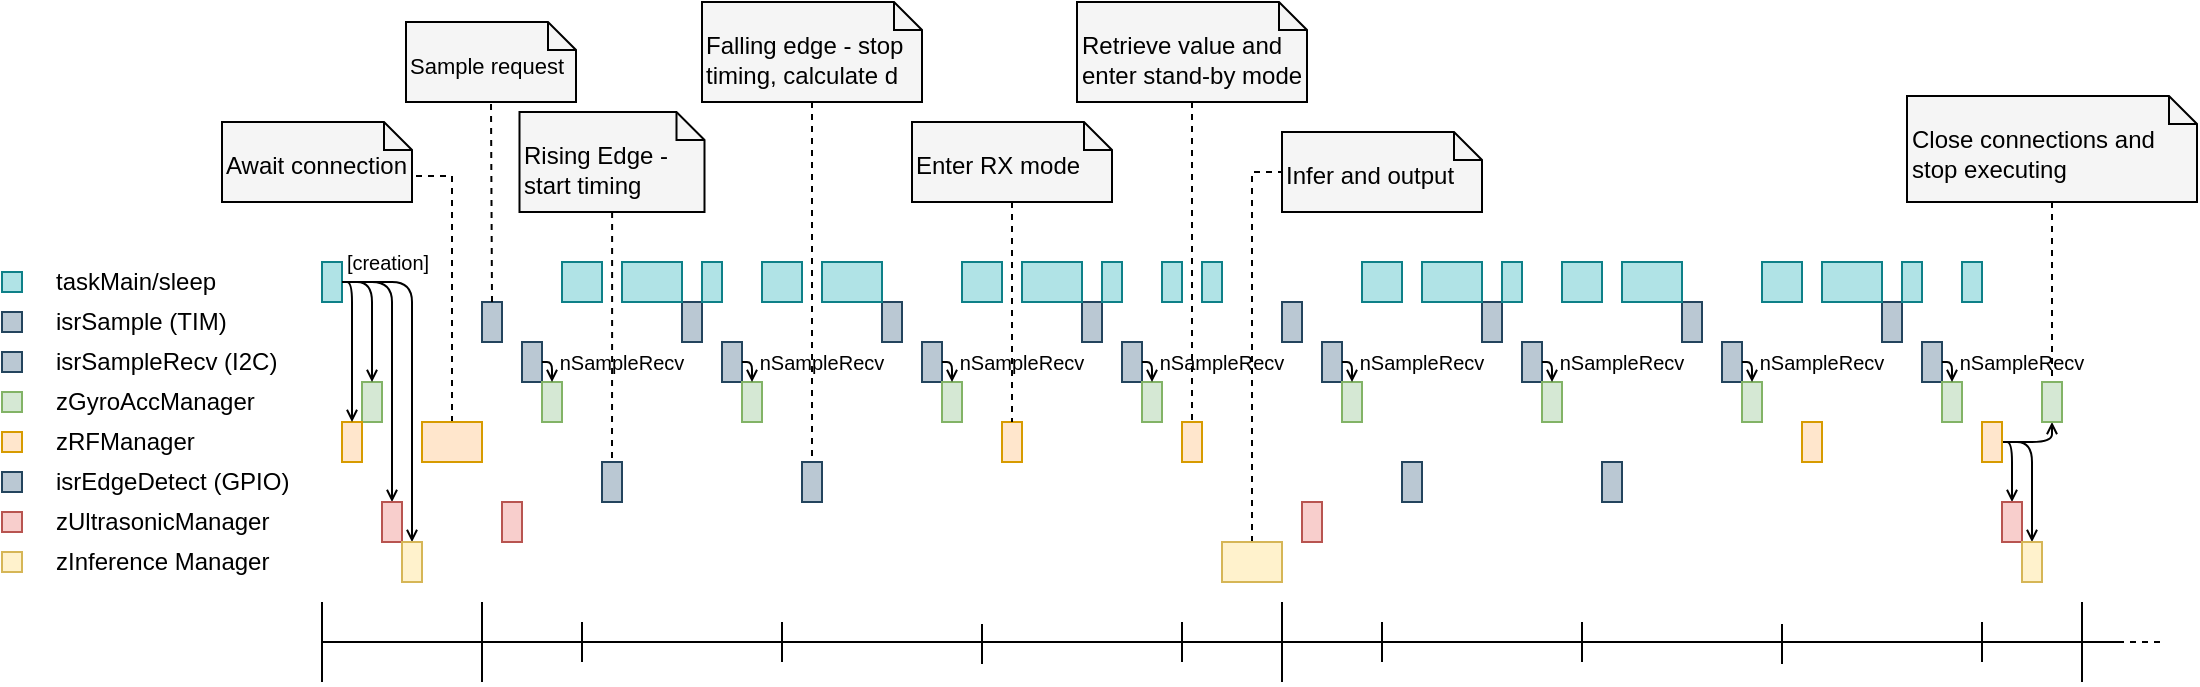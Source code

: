 <mxfile version="13.9.9" type="device"><diagram id="cSuGzzFekDDAHzRVUqsY" name="Page-1"><mxGraphModel dx="1961" dy="493" grid="1" gridSize="10" guides="1" tooltips="1" connect="1" arrows="1" fold="1" page="1" pageScale="1" pageWidth="827" pageHeight="1169" math="0" shadow="0"><root><mxCell id="0"/><mxCell id="1" parent="0"/><mxCell id="rkOUXAN77iIOM3Mfhc3u-131" value="" style="endArrow=none;html=1;dashed=1;" parent="1" edge="1"><mxGeometry width="50" height="50" relative="1" as="geometry"><mxPoint x="890" y="470" as="sourcePoint"/><mxPoint x="930" y="470.0" as="targetPoint"/></mxGeometry></mxCell><mxCell id="rkOUXAN77iIOM3Mfhc3u-1" value="" style="endArrow=none;html=1;" parent="1" edge="1"><mxGeometry width="50" height="50" relative="1" as="geometry"><mxPoint x="90" y="470" as="sourcePoint"/><mxPoint x="490" y="470" as="targetPoint"/></mxGeometry></mxCell><mxCell id="rkOUXAN77iIOM3Mfhc3u-4" value="" style="endArrow=none;html=1;" parent="1" edge="1"><mxGeometry width="50" height="50" relative="1" as="geometry"><mxPoint x="140" y="480" as="sourcePoint"/><mxPoint x="140" y="460" as="targetPoint"/></mxGeometry></mxCell><mxCell id="rkOUXAN77iIOM3Mfhc3u-5" value="" style="endArrow=none;html=1;" parent="1" edge="1"><mxGeometry width="50" height="50" relative="1" as="geometry"><mxPoint x="240" y="480" as="sourcePoint"/><mxPoint x="240" y="460" as="targetPoint"/></mxGeometry></mxCell><mxCell id="rkOUXAN77iIOM3Mfhc3u-6" value="" style="endArrow=none;html=1;" parent="1" edge="1"><mxGeometry width="50" height="50" relative="1" as="geometry"><mxPoint x="340" y="481" as="sourcePoint"/><mxPoint x="340" y="461" as="targetPoint"/></mxGeometry></mxCell><mxCell id="rkOUXAN77iIOM3Mfhc3u-7" value="" style="endArrow=none;html=1;" parent="1" edge="1"><mxGeometry width="50" height="50" relative="1" as="geometry"><mxPoint x="440" y="480" as="sourcePoint"/><mxPoint x="440" y="460" as="targetPoint"/></mxGeometry></mxCell><mxCell id="rkOUXAN77iIOM3Mfhc3u-8" value="" style="endArrow=none;html=1;" parent="1" edge="1"><mxGeometry width="50" height="50" relative="1" as="geometry"><mxPoint x="90" y="490" as="sourcePoint"/><mxPoint x="90" y="450" as="targetPoint"/></mxGeometry></mxCell><mxCell id="rkOUXAN77iIOM3Mfhc3u-9" value="" style="endArrow=none;html=1;" parent="1" edge="1"><mxGeometry width="50" height="50" relative="1" as="geometry"><mxPoint x="490" y="490" as="sourcePoint"/><mxPoint x="490" y="450" as="targetPoint"/></mxGeometry></mxCell><mxCell id="rkOUXAN77iIOM3Mfhc3u-10" value="" style="endArrow=none;html=1;" parent="1" edge="1"><mxGeometry width="50" height="50" relative="1" as="geometry"><mxPoint x="490" y="470" as="sourcePoint"/><mxPoint x="890" y="470" as="targetPoint"/></mxGeometry></mxCell><mxCell id="rkOUXAN77iIOM3Mfhc3u-11" value="" style="endArrow=none;html=1;" parent="1" edge="1"><mxGeometry width="50" height="50" relative="1" as="geometry"><mxPoint x="540" y="480" as="sourcePoint"/><mxPoint x="540" y="460" as="targetPoint"/></mxGeometry></mxCell><mxCell id="rkOUXAN77iIOM3Mfhc3u-12" value="" style="endArrow=none;html=1;" parent="1" edge="1"><mxGeometry width="50" height="50" relative="1" as="geometry"><mxPoint x="640" y="480" as="sourcePoint"/><mxPoint x="640" y="460" as="targetPoint"/></mxGeometry></mxCell><mxCell id="rkOUXAN77iIOM3Mfhc3u-13" value="" style="endArrow=none;html=1;" parent="1" edge="1"><mxGeometry width="50" height="50" relative="1" as="geometry"><mxPoint x="740" y="481" as="sourcePoint"/><mxPoint x="740" y="461" as="targetPoint"/></mxGeometry></mxCell><mxCell id="rkOUXAN77iIOM3Mfhc3u-14" value="" style="endArrow=none;html=1;" parent="1" edge="1"><mxGeometry width="50" height="50" relative="1" as="geometry"><mxPoint x="840" y="480" as="sourcePoint"/><mxPoint x="840" y="460" as="targetPoint"/></mxGeometry></mxCell><mxCell id="rkOUXAN77iIOM3Mfhc3u-15" value="" style="endArrow=none;html=1;" parent="1" edge="1"><mxGeometry width="50" height="50" relative="1" as="geometry"><mxPoint x="490" y="490" as="sourcePoint"/><mxPoint x="490" y="450" as="targetPoint"/></mxGeometry></mxCell><mxCell id="rkOUXAN77iIOM3Mfhc3u-16" value="" style="endArrow=none;html=1;" parent="1" edge="1"><mxGeometry width="50" height="50" relative="1" as="geometry"><mxPoint x="890" y="490" as="sourcePoint"/><mxPoint x="890" y="450" as="targetPoint"/></mxGeometry></mxCell><mxCell id="rkOUXAN77iIOM3Mfhc3u-19" value="taskMain/sleep" style="text;html=1;strokeColor=none;fillColor=none;align=left;verticalAlign=middle;whiteSpace=wrap;rounded=0;" parent="1" vertex="1"><mxGeometry x="-125" y="280" width="85" height="20" as="geometry"/></mxCell><mxCell id="rkOUXAN77iIOM3Mfhc3u-20" value="" style="rounded=0;whiteSpace=wrap;html=1;fillColor=#bac8d3;strokeColor=#23445d;" parent="1" vertex="1"><mxGeometry x="90" y="300" width="10" height="20" as="geometry"/></mxCell><mxCell id="rkOUXAN77iIOM3Mfhc3u-21" value="isrSample (TIM)" style="text;html=1;strokeColor=none;fillColor=none;align=left;verticalAlign=middle;whiteSpace=wrap;rounded=0;" parent="1" vertex="1"><mxGeometry x="-125" y="300" width="105" height="20" as="geometry"/></mxCell><mxCell id="rkOUXAN77iIOM3Mfhc3u-22" value="" style="rounded=0;whiteSpace=wrap;html=1;fillColor=#bac8d3;strokeColor=#23445d;" parent="1" vertex="1"><mxGeometry x="110" y="320" width="10" height="20" as="geometry"/></mxCell><mxCell id="rkOUXAN77iIOM3Mfhc3u-24" value="zGyroAccManager" style="text;html=1;align=left;verticalAlign=middle;whiteSpace=wrap;rounded=0;" parent="1" vertex="1"><mxGeometry x="-125" y="340" width="105" height="20" as="geometry"/></mxCell><mxCell id="rkOUXAN77iIOM3Mfhc3u-25" value="" style="rounded=0;whiteSpace=wrap;html=1;fillColor=#d5e8d4;strokeColor=#82b366;" parent="1" vertex="1"><mxGeometry x="120" y="340" width="10" height="20" as="geometry"/></mxCell><mxCell id="rkOUXAN77iIOM3Mfhc3u-26" value="" style="endArrow=open;html=1;exitX=1;exitY=0.5;exitDx=0;exitDy=0;entryX=0.5;entryY=0;entryDx=0;entryDy=0;endFill=0;endSize=4;fillColor=#fff2cc;" parent="1" source="rkOUXAN77iIOM3Mfhc3u-22" target="rkOUXAN77iIOM3Mfhc3u-25" edge="1"><mxGeometry width="50" height="50" relative="1" as="geometry"><mxPoint x="140" y="330" as="sourcePoint"/><mxPoint x="190" y="280" as="targetPoint"/><Array as="points"><mxPoint x="125" y="330"/></Array></mxGeometry></mxCell><mxCell id="rkOUXAN77iIOM3Mfhc3u-27" value="nSampleRecv" style="text;html=1;strokeColor=none;fillColor=none;align=center;verticalAlign=middle;whiteSpace=wrap;rounded=0;fontColor=#000000;strokeWidth=1;labelBorderColor=none;labelBackgroundColor=none;fontSize=10;" parent="1" vertex="1"><mxGeometry x="140" y="320" width="40" height="20" as="geometry"/></mxCell><mxCell id="DTuaA2-jYgeu0PcUdBHZ-17" style="edgeStyle=orthogonalEdgeStyle;rounded=1;orthogonalLoop=1;jettySize=auto;html=1;entryX=0.5;entryY=0;entryDx=0;entryDy=0;endArrow=open;endFill=0;endSize=4;" parent="1" source="rkOUXAN77iIOM3Mfhc3u-30" target="DTuaA2-jYgeu0PcUdBHZ-2" edge="1"><mxGeometry relative="1" as="geometry"><Array as="points"><mxPoint x="45" y="290"/></Array></mxGeometry></mxCell><mxCell id="DTuaA2-jYgeu0PcUdBHZ-24" style="edgeStyle=orthogonalEdgeStyle;rounded=1;orthogonalLoop=1;jettySize=auto;html=1;entryX=0.5;entryY=0;entryDx=0;entryDy=0;endArrow=open;endFill=0;endSize=4;" parent="1" source="rkOUXAN77iIOM3Mfhc3u-30" target="DTuaA2-jYgeu0PcUdBHZ-20" edge="1"><mxGeometry relative="1" as="geometry"/></mxCell><mxCell id="rkOUXAN77iIOM3Mfhc3u-30" value="" style="rounded=0;whiteSpace=wrap;html=1;fillColor=#b0e3e6;strokeColor=#0e8088;" parent="1" vertex="1"><mxGeometry x="10" y="280" width="10" height="20" as="geometry"/></mxCell><mxCell id="rkOUXAN77iIOM3Mfhc3u-33" value="" style="rounded=0;whiteSpace=wrap;html=1;fillColor=#bac8d3;strokeColor=#23445d;" parent="1" vertex="1"><mxGeometry x="190" y="300" width="10" height="20" as="geometry"/></mxCell><mxCell id="rkOUXAN77iIOM3Mfhc3u-34" value="" style="rounded=0;whiteSpace=wrap;html=1;fillColor=#bac8d3;strokeColor=#23445d;" parent="1" vertex="1"><mxGeometry x="210" y="320" width="10" height="20" as="geometry"/></mxCell><mxCell id="rkOUXAN77iIOM3Mfhc3u-35" value="" style="rounded=0;whiteSpace=wrap;html=1;fillColor=#d5e8d4;strokeColor=#82b366;" parent="1" vertex="1"><mxGeometry x="220" y="340" width="10" height="20" as="geometry"/></mxCell><mxCell id="rkOUXAN77iIOM3Mfhc3u-36" value="" style="endArrow=open;html=1;exitX=1;exitY=0.5;exitDx=0;exitDy=0;entryX=0.5;entryY=0;entryDx=0;entryDy=0;endFill=0;endSize=4;fillColor=#fff2cc;" parent="1" source="rkOUXAN77iIOM3Mfhc3u-34" target="rkOUXAN77iIOM3Mfhc3u-35" edge="1"><mxGeometry width="50" height="50" relative="1" as="geometry"><mxPoint x="240" y="330" as="sourcePoint"/><mxPoint x="290" y="280" as="targetPoint"/><Array as="points"><mxPoint x="225" y="330"/></Array></mxGeometry></mxCell><mxCell id="rkOUXAN77iIOM3Mfhc3u-47" value="" style="rounded=0;whiteSpace=wrap;html=1;fillColor=#bac8d3;strokeColor=#23445d;" parent="1" vertex="1"><mxGeometry x="290" y="300" width="10" height="20" as="geometry"/></mxCell><mxCell id="rkOUXAN77iIOM3Mfhc3u-48" value="" style="rounded=0;whiteSpace=wrap;html=1;fillColor=#bac8d3;strokeColor=#23445d;" parent="1" vertex="1"><mxGeometry x="310" y="320" width="10" height="20" as="geometry"/></mxCell><mxCell id="rkOUXAN77iIOM3Mfhc3u-49" value="" style="rounded=0;whiteSpace=wrap;html=1;fillColor=#d5e8d4;strokeColor=#82b366;" parent="1" vertex="1"><mxGeometry x="320" y="340" width="10" height="20" as="geometry"/></mxCell><mxCell id="rkOUXAN77iIOM3Mfhc3u-50" value="" style="endArrow=open;html=1;exitX=1;exitY=0.5;exitDx=0;exitDy=0;entryX=0.5;entryY=0;entryDx=0;entryDy=0;endFill=0;endSize=4;fillColor=#fff2cc;" parent="1" source="rkOUXAN77iIOM3Mfhc3u-48" target="rkOUXAN77iIOM3Mfhc3u-49" edge="1"><mxGeometry width="50" height="50" relative="1" as="geometry"><mxPoint x="340" y="330" as="sourcePoint"/><mxPoint x="390" y="280" as="targetPoint"/><Array as="points"><mxPoint x="325" y="330"/></Array></mxGeometry></mxCell><mxCell id="rkOUXAN77iIOM3Mfhc3u-55" value="" style="rounded=0;whiteSpace=wrap;html=1;fillColor=#bac8d3;strokeColor=#23445d;" parent="1" vertex="1"><mxGeometry x="390" y="300" width="10" height="20" as="geometry"/></mxCell><mxCell id="rkOUXAN77iIOM3Mfhc3u-56" value="" style="rounded=0;whiteSpace=wrap;html=1;fillColor=#bac8d3;strokeColor=#23445d;" parent="1" vertex="1"><mxGeometry x="410" y="320" width="10" height="20" as="geometry"/></mxCell><mxCell id="rkOUXAN77iIOM3Mfhc3u-57" value="" style="rounded=0;whiteSpace=wrap;html=1;fillColor=#d5e8d4;strokeColor=#82b366;" parent="1" vertex="1"><mxGeometry x="420" y="340" width="10" height="20" as="geometry"/></mxCell><mxCell id="rkOUXAN77iIOM3Mfhc3u-58" value="" style="endArrow=open;html=1;exitX=1;exitY=0.5;exitDx=0;exitDy=0;entryX=0.5;entryY=0;entryDx=0;entryDy=0;endFill=0;endSize=4;fillColor=#fff2cc;" parent="1" source="rkOUXAN77iIOM3Mfhc3u-56" target="rkOUXAN77iIOM3Mfhc3u-57" edge="1"><mxGeometry width="50" height="50" relative="1" as="geometry"><mxPoint x="440" y="330" as="sourcePoint"/><mxPoint x="490" y="280" as="targetPoint"/><Array as="points"><mxPoint x="425" y="330"/></Array></mxGeometry></mxCell><mxCell id="rkOUXAN77iIOM3Mfhc3u-63" value="" style="rounded=0;whiteSpace=wrap;html=1;strokeColor=#d79b00;fillColor=#ffe6cc;" parent="1" vertex="1"><mxGeometry x="440" y="360" width="10" height="20" as="geometry"/></mxCell><mxCell id="rkOUXAN77iIOM3Mfhc3u-100" value="" style="rounded=0;whiteSpace=wrap;html=1;fillColor=#bac8d3;strokeColor=#23445d;" parent="1" vertex="1"><mxGeometry x="490" y="300" width="10" height="20" as="geometry"/></mxCell><mxCell id="rkOUXAN77iIOM3Mfhc3u-101" value="" style="rounded=0;whiteSpace=wrap;html=1;fillColor=#bac8d3;strokeColor=#23445d;" parent="1" vertex="1"><mxGeometry x="510" y="320" width="10" height="20" as="geometry"/></mxCell><mxCell id="rkOUXAN77iIOM3Mfhc3u-102" value="" style="rounded=0;whiteSpace=wrap;html=1;fillColor=#d5e8d4;strokeColor=#82b366;" parent="1" vertex="1"><mxGeometry x="520" y="340" width="10" height="20" as="geometry"/></mxCell><mxCell id="rkOUXAN77iIOM3Mfhc3u-103" value="" style="endArrow=open;html=1;exitX=1;exitY=0.5;exitDx=0;exitDy=0;entryX=0.5;entryY=0;entryDx=0;entryDy=0;endFill=0;strokeWidth=1;endSize=4;fillColor=#fff2cc;" parent="1" source="rkOUXAN77iIOM3Mfhc3u-101" target="rkOUXAN77iIOM3Mfhc3u-102" edge="1"><mxGeometry width="50" height="50" relative="1" as="geometry"><mxPoint x="540" y="330" as="sourcePoint"/><mxPoint x="590" y="280" as="targetPoint"/><Array as="points"><mxPoint x="525" y="330"/></Array></mxGeometry></mxCell><mxCell id="rkOUXAN77iIOM3Mfhc3u-107" value="" style="rounded=0;whiteSpace=wrap;html=1;fillColor=#bac8d3;strokeColor=#23445d;" parent="1" vertex="1"><mxGeometry x="590" y="300" width="10" height="20" as="geometry"/></mxCell><mxCell id="rkOUXAN77iIOM3Mfhc3u-108" value="" style="rounded=0;whiteSpace=wrap;html=1;fillColor=#bac8d3;strokeColor=#23445d;" parent="1" vertex="1"><mxGeometry x="610" y="320" width="10" height="20" as="geometry"/></mxCell><mxCell id="rkOUXAN77iIOM3Mfhc3u-109" value="" style="rounded=0;whiteSpace=wrap;html=1;fillColor=#d5e8d4;strokeColor=#82b366;" parent="1" vertex="1"><mxGeometry x="620" y="340" width="10" height="20" as="geometry"/></mxCell><mxCell id="rkOUXAN77iIOM3Mfhc3u-110" value="" style="endArrow=open;html=1;exitX=1;exitY=0.5;exitDx=0;exitDy=0;entryX=0.5;entryY=0;entryDx=0;entryDy=0;endFill=0;strokeWidth=1;endSize=4;fillColor=#fff2cc;" parent="1" source="rkOUXAN77iIOM3Mfhc3u-108" target="rkOUXAN77iIOM3Mfhc3u-109" edge="1"><mxGeometry width="50" height="50" relative="1" as="geometry"><mxPoint x="640" y="330" as="sourcePoint"/><mxPoint x="690" y="280" as="targetPoint"/><Array as="points"><mxPoint x="625" y="330"/></Array></mxGeometry></mxCell><mxCell id="rkOUXAN77iIOM3Mfhc3u-114" value="" style="rounded=0;whiteSpace=wrap;html=1;fillColor=#bac8d3;strokeColor=#23445d;" parent="1" vertex="1"><mxGeometry x="690" y="300" width="10" height="20" as="geometry"/></mxCell><mxCell id="rkOUXAN77iIOM3Mfhc3u-115" value="" style="rounded=0;whiteSpace=wrap;html=1;fillColor=#bac8d3;strokeColor=#23445d;" parent="1" vertex="1"><mxGeometry x="710" y="320" width="10" height="20" as="geometry"/></mxCell><mxCell id="rkOUXAN77iIOM3Mfhc3u-116" value="" style="rounded=0;whiteSpace=wrap;html=1;fillColor=#d5e8d4;strokeColor=#82b366;" parent="1" vertex="1"><mxGeometry x="720" y="340" width="10" height="20" as="geometry"/></mxCell><mxCell id="rkOUXAN77iIOM3Mfhc3u-117" value="" style="endArrow=open;html=1;exitX=1;exitY=0.5;exitDx=0;exitDy=0;entryX=0.5;entryY=0;entryDx=0;entryDy=0;endFill=0;strokeWidth=1;endSize=4;fillColor=#fff2cc;" parent="1" source="rkOUXAN77iIOM3Mfhc3u-115" target="rkOUXAN77iIOM3Mfhc3u-116" edge="1"><mxGeometry width="50" height="50" relative="1" as="geometry"><mxPoint x="740" y="330" as="sourcePoint"/><mxPoint x="790" y="280" as="targetPoint"/><Array as="points"><mxPoint x="725" y="330"/></Array></mxGeometry></mxCell><mxCell id="rkOUXAN77iIOM3Mfhc3u-121" value="" style="rounded=0;whiteSpace=wrap;html=1;fillColor=#bac8d3;strokeColor=#23445d;" parent="1" vertex="1"><mxGeometry x="790" y="300" width="10" height="20" as="geometry"/></mxCell><mxCell id="rkOUXAN77iIOM3Mfhc3u-122" value="" style="rounded=0;whiteSpace=wrap;html=1;fillColor=#bac8d3;strokeColor=#23445d;" parent="1" vertex="1"><mxGeometry x="810" y="320" width="10" height="20" as="geometry"/></mxCell><mxCell id="rkOUXAN77iIOM3Mfhc3u-123" value="" style="rounded=0;whiteSpace=wrap;html=1;fillColor=#d5e8d4;strokeColor=#82b366;" parent="1" vertex="1"><mxGeometry x="820" y="340" width="10" height="20" as="geometry"/></mxCell><mxCell id="rkOUXAN77iIOM3Mfhc3u-124" value="" style="endArrow=open;html=1;exitX=1;exitY=0.5;exitDx=0;exitDy=0;entryX=0.5;entryY=0;entryDx=0;entryDy=0;endFill=0;strokeWidth=1;endSize=4;fillColor=#fff2cc;" parent="1" source="rkOUXAN77iIOM3Mfhc3u-122" target="rkOUXAN77iIOM3Mfhc3u-123" edge="1"><mxGeometry width="50" height="50" relative="1" as="geometry"><mxPoint x="840" y="330" as="sourcePoint"/><mxPoint x="890" y="280" as="targetPoint"/><Array as="points"><mxPoint x="825" y="330"/></Array></mxGeometry></mxCell><mxCell id="rkOUXAN77iIOM3Mfhc3u-130" value="" style="endArrow=none;html=1;" parent="1" edge="1"><mxGeometry width="50" height="50" relative="1" as="geometry"><mxPoint x="890" y="470" as="sourcePoint"/><mxPoint x="910" y="470" as="targetPoint"/></mxGeometry></mxCell><mxCell id="mVFFXMDGj7C6MJDyE9RA-10" value="" style="text;html=1;align=center;verticalAlign=middle;whiteSpace=wrap;rounded=0;fontSize=11;fillColor=#b0e3e6;strokeColor=#0e8088;" parent="1" vertex="1"><mxGeometry x="-150" y="285" width="10.0" height="10" as="geometry"/></mxCell><mxCell id="mVFFXMDGj7C6MJDyE9RA-11" value="" style="text;html=1;fillColor=#bac8d3;align=center;verticalAlign=middle;whiteSpace=wrap;rounded=0;fontSize=11;strokeColor=#23445d;" parent="1" vertex="1"><mxGeometry x="-150" y="305" width="10.0" height="10" as="geometry"/></mxCell><mxCell id="mVFFXMDGj7C6MJDyE9RA-12" value="" style="text;html=1;align=center;verticalAlign=middle;whiteSpace=wrap;rounded=0;fontSize=11;fillColor=#bac8d3;strokeColor=#23445d;" parent="1" vertex="1"><mxGeometry x="-150" y="325" width="10.0" height="10" as="geometry"/></mxCell><mxCell id="mVFFXMDGj7C6MJDyE9RA-13" value="" style="text;html=1;align=center;verticalAlign=middle;whiteSpace=wrap;rounded=0;fontSize=11;fillColor=#d5e8d4;strokeColor=#82b366;" parent="1" vertex="1"><mxGeometry x="-150" y="345" width="10.0" height="10" as="geometry"/></mxCell><mxCell id="mVFFXMDGj7C6MJDyE9RA-14" value="" style="text;html=1;align=center;verticalAlign=middle;whiteSpace=wrap;rounded=0;fontSize=11;fillColor=#ffe6cc;strokeColor=#d79b00;" parent="1" vertex="1"><mxGeometry x="-150" y="365" width="10.0" height="10" as="geometry"/></mxCell><mxCell id="mVFFXMDGj7C6MJDyE9RA-16" value="isrSampleRecv (I2C)" style="text;html=1;strokeColor=none;fillColor=none;align=left;verticalAlign=middle;whiteSpace=wrap;rounded=0;" parent="1" vertex="1"><mxGeometry x="-125" y="320" width="125" height="20" as="geometry"/></mxCell><mxCell id="mVFFXMDGj7C6MJDyE9RA-17" value="zRFManager" style="text;html=1;strokeColor=none;fillColor=none;align=left;verticalAlign=middle;whiteSpace=wrap;rounded=0;" parent="1" vertex="1"><mxGeometry x="-125" y="360" width="75" height="20" as="geometry"/></mxCell><mxCell id="DTuaA2-jYgeu0PcUdBHZ-18" style="edgeStyle=orthogonalEdgeStyle;rounded=1;orthogonalLoop=1;jettySize=auto;html=1;entryX=0.5;entryY=0;entryDx=0;entryDy=0;endArrow=open;endFill=0;exitX=1;exitY=0.5;exitDx=0;exitDy=0;endSize=4;" parent="1" source="rkOUXAN77iIOM3Mfhc3u-127" target="DTuaA2-jYgeu0PcUdBHZ-16" edge="1"><mxGeometry relative="1" as="geometry"><Array as="points"><mxPoint x="855" y="370"/></Array></mxGeometry></mxCell><mxCell id="DTuaA2-jYgeu0PcUdBHZ-19" style="edgeStyle=orthogonalEdgeStyle;rounded=1;orthogonalLoop=1;jettySize=auto;html=1;entryX=0.5;entryY=1;entryDx=0;entryDy=0;endArrow=open;endFill=0;endSize=4;" parent="1" source="rkOUXAN77iIOM3Mfhc3u-127" target="MElpWSM9FPOYWnsPrE3x-11" edge="1"><mxGeometry relative="1" as="geometry"><Array as="points"><mxPoint x="875" y="370"/></Array></mxGeometry></mxCell><mxCell id="k1w1IN7rpTPUnMOPxRSH-27" style="edgeStyle=orthogonalEdgeStyle;rounded=1;orthogonalLoop=1;jettySize=auto;html=1;entryX=0.5;entryY=0;entryDx=0;entryDy=0;endArrow=open;endFill=0;endSize=4;" edge="1" parent="1" source="rkOUXAN77iIOM3Mfhc3u-127" target="k1w1IN7rpTPUnMOPxRSH-26"><mxGeometry relative="1" as="geometry"><Array as="points"><mxPoint x="865" y="370"/></Array></mxGeometry></mxCell><mxCell id="rkOUXAN77iIOM3Mfhc3u-127" value="" style="rounded=0;whiteSpace=wrap;html=1;strokeColor=#d79b00;fillColor=#ffe6cc;" parent="1" vertex="1"><mxGeometry x="840" y="360" width="10" height="20" as="geometry"/></mxCell><mxCell id="mVFFXMDGj7C6MJDyE9RA-31" value="&lt;span style=&quot;font-size: 11px ; text-align: center&quot;&gt;&lt;br&gt;Sample request&lt;/span&gt;" style="shape=note;whiteSpace=wrap;html=1;size=14;verticalAlign=top;align=left;spacingTop=-6;rounded=0;shadow=0;glass=0;comic=0;labelBackgroundColor=none;strokeColor=#000000;strokeWidth=1;fillColor=#F5F5F5;" parent="1" vertex="1"><mxGeometry x="52" y="160" width="85" height="40" as="geometry"/></mxCell><mxCell id="rkOUXAN77iIOM3Mfhc3u-28" value="" style="endArrow=none;html=1;exitX=0.5;exitY=0;exitDx=0;exitDy=0;entryX=0.5;entryY=1;entryDx=0;entryDy=0;dashed=1;endFill=0;entryPerimeter=0;" parent="1" source="rkOUXAN77iIOM3Mfhc3u-20" target="mVFFXMDGj7C6MJDyE9RA-31" edge="1"><mxGeometry width="50" height="50" relative="1" as="geometry"><mxPoint x="95" y="320" as="sourcePoint"/><mxPoint x="95.5" y="218.5" as="targetPoint"/></mxGeometry></mxCell><mxCell id="MElpWSM9FPOYWnsPrE3x-5" value="" style="rounded=0;whiteSpace=wrap;html=1;fillColor=#d5e8d4;strokeColor=#82b366;" parent="1" vertex="1"><mxGeometry x="30" y="340" width="10" height="20" as="geometry"/></mxCell><mxCell id="MElpWSM9FPOYWnsPrE3x-11" value="" style="rounded=0;whiteSpace=wrap;html=1;fillColor=#d5e8d4;strokeColor=#82b366;" parent="1" vertex="1"><mxGeometry x="870" y="340" width="10" height="20" as="geometry"/></mxCell><mxCell id="MElpWSM9FPOYWnsPrE3x-13" style="edgeStyle=orthogonalEdgeStyle;rounded=0;orthogonalLoop=1;jettySize=auto;html=1;entryX=0.5;entryY=0;entryDx=0;entryDy=0;strokeColor=#000000;endArrow=none;endFill=0;dashed=1;" parent="1" source="MElpWSM9FPOYWnsPrE3x-12" target="MElpWSM9FPOYWnsPrE3x-11" edge="1"><mxGeometry relative="1" as="geometry"/></mxCell><mxCell id="MElpWSM9FPOYWnsPrE3x-12" value="&lt;br&gt;Close connections and stop executing" style="shape=note;whiteSpace=wrap;html=1;size=14;verticalAlign=top;align=left;spacingTop=-6;rounded=0;shadow=0;glass=0;comic=0;labelBackgroundColor=none;strokeColor=#000000;strokeWidth=1;fillColor=#F5F5F5;" parent="1" vertex="1"><mxGeometry x="802.5" y="197" width="145" height="53" as="geometry"/></mxCell><mxCell id="MElpWSM9FPOYWnsPrE3x-22" value="" style="rounded=0;whiteSpace=wrap;html=1;fillColor=#ffe6cc;strokeColor=#d79b00;" parent="1" vertex="1"><mxGeometry x="20" y="360" width="10" height="20" as="geometry"/></mxCell><mxCell id="MElpWSM9FPOYWnsPrE3x-23" value="nSampleRecv" style="text;html=1;strokeColor=none;fillColor=none;align=center;verticalAlign=middle;whiteSpace=wrap;rounded=0;fontColor=#000000;strokeWidth=1;labelBorderColor=none;labelBackgroundColor=none;fontSize=10;" parent="1" vertex="1"><mxGeometry x="240" y="320" width="40" height="20" as="geometry"/></mxCell><mxCell id="MElpWSM9FPOYWnsPrE3x-24" value="nSampleRecv" style="text;html=1;strokeColor=none;fillColor=none;align=center;verticalAlign=middle;whiteSpace=wrap;rounded=0;fontColor=#000000;strokeWidth=1;labelBorderColor=none;labelBackgroundColor=none;fontSize=10;" parent="1" vertex="1"><mxGeometry x="340" y="320" width="40" height="20" as="geometry"/></mxCell><mxCell id="MElpWSM9FPOYWnsPrE3x-25" value="nSampleRecv" style="text;html=1;strokeColor=none;fillColor=none;align=center;verticalAlign=middle;whiteSpace=wrap;rounded=0;fontColor=#000000;strokeWidth=1;labelBorderColor=none;labelBackgroundColor=none;fontSize=10;" parent="1" vertex="1"><mxGeometry x="440" y="320" width="40" height="20" as="geometry"/></mxCell><mxCell id="MElpWSM9FPOYWnsPrE3x-26" value="nSampleRecv" style="text;html=1;strokeColor=none;fillColor=none;align=center;verticalAlign=middle;whiteSpace=wrap;rounded=0;fontColor=#000000;strokeWidth=1;labelBorderColor=none;labelBackgroundColor=none;fontSize=10;" parent="1" vertex="1"><mxGeometry x="540" y="320" width="40" height="20" as="geometry"/></mxCell><mxCell id="MElpWSM9FPOYWnsPrE3x-27" value="nSampleRecv" style="text;html=1;strokeColor=none;fillColor=none;align=center;verticalAlign=middle;whiteSpace=wrap;rounded=0;fontColor=#000000;strokeWidth=1;labelBorderColor=none;labelBackgroundColor=none;fontSize=10;" parent="1" vertex="1"><mxGeometry x="640" y="320" width="40" height="20" as="geometry"/></mxCell><mxCell id="MElpWSM9FPOYWnsPrE3x-29" value="nSampleRecv" style="text;html=1;strokeColor=none;fillColor=none;align=center;verticalAlign=middle;whiteSpace=wrap;rounded=0;fontColor=#000000;strokeWidth=1;labelBorderColor=none;labelBackgroundColor=none;fontSize=10;" parent="1" vertex="1"><mxGeometry x="840" y="320" width="40" height="20" as="geometry"/></mxCell><mxCell id="MElpWSM9FPOYWnsPrE3x-30" value="" style="endArrow=open;html=1;exitX=1;exitY=0.5;exitDx=0;exitDy=0;entryX=0.5;entryY=0;entryDx=0;entryDy=0;endFill=0;endSize=4;fillColor=#fff2cc;" parent="1" source="rkOUXAN77iIOM3Mfhc3u-30" target="MElpWSM9FPOYWnsPrE3x-22" edge="1"><mxGeometry width="50" height="50" relative="1" as="geometry"><mxPoint x="30" y="290" as="sourcePoint"/><mxPoint x="35" y="300" as="targetPoint"/><Array as="points"><mxPoint x="25" y="290"/></Array></mxGeometry></mxCell><mxCell id="MElpWSM9FPOYWnsPrE3x-31" value="" style="endArrow=open;html=1;exitX=1;exitY=0.5;exitDx=0;exitDy=0;entryX=0.5;entryY=0;entryDx=0;entryDy=0;endFill=0;endSize=4;fillColor=#fff2cc;" parent="1" source="rkOUXAN77iIOM3Mfhc3u-30" target="MElpWSM9FPOYWnsPrE3x-5" edge="1"><mxGeometry width="50" height="50" relative="1" as="geometry"><mxPoint x="30" y="290" as="sourcePoint"/><mxPoint x="35" y="360" as="targetPoint"/><Array as="points"><mxPoint x="35" y="290"/></Array></mxGeometry></mxCell><mxCell id="MElpWSM9FPOYWnsPrE3x-32" value="[creation]" style="text;html=1;strokeColor=none;fillColor=none;align=center;verticalAlign=middle;whiteSpace=wrap;rounded=0;fontColor=#000000;strokeWidth=1;labelBorderColor=none;labelBackgroundColor=none;fontSize=10;" parent="1" vertex="1"><mxGeometry x="23" y="270" width="40" height="20" as="geometry"/></mxCell><mxCell id="MElpWSM9FPOYWnsPrE3x-34" value="" style="rounded=0;whiteSpace=wrap;html=1;fillColor=#b0e3e6;strokeColor=#0e8088;" parent="1" vertex="1"><mxGeometry x="130" y="280" width="20" height="20" as="geometry"/></mxCell><mxCell id="MElpWSM9FPOYWnsPrE3x-50" value="" style="rounded=0;whiteSpace=wrap;html=1;fillColor=#ffe6cc;strokeColor=#d79b00;" parent="1" vertex="1"><mxGeometry x="350" y="360" width="10" height="20" as="geometry"/></mxCell><mxCell id="MElpWSM9FPOYWnsPrE3x-67" value="nSampleRecv" style="text;html=1;strokeColor=none;fillColor=none;align=center;verticalAlign=middle;whiteSpace=wrap;rounded=0;fontColor=#000000;strokeWidth=1;labelBorderColor=none;labelBackgroundColor=none;fontSize=10;" parent="1" vertex="1"><mxGeometry x="740" y="320" width="40" height="20" as="geometry"/></mxCell><mxCell id="MElpWSM9FPOYWnsPrE3x-70" value="" style="rounded=0;whiteSpace=wrap;html=1;fillColor=#ffe6cc;strokeColor=#d79b00;" parent="1" vertex="1"><mxGeometry x="750" y="360" width="10" height="20" as="geometry"/></mxCell><mxCell id="DTuaA2-jYgeu0PcUdBHZ-1" value="zUltrasonicManager" style="text;html=1;strokeColor=none;fillColor=none;align=left;verticalAlign=middle;whiteSpace=wrap;rounded=0;" parent="1" vertex="1"><mxGeometry x="-125" y="400" width="75" height="20" as="geometry"/></mxCell><mxCell id="DTuaA2-jYgeu0PcUdBHZ-2" value="" style="rounded=0;whiteSpace=wrap;html=1;fillColor=#f8cecc;strokeColor=#b85450;" parent="1" vertex="1"><mxGeometry x="40" y="400" width="10" height="20" as="geometry"/></mxCell><mxCell id="DTuaA2-jYgeu0PcUdBHZ-3" value="" style="text;html=1;align=center;verticalAlign=middle;whiteSpace=wrap;rounded=0;fontSize=11;fillColor=#f8cecc;strokeColor=#b85450;" parent="1" vertex="1"><mxGeometry x="-150" y="405" width="10.0" height="10" as="geometry"/></mxCell><mxCell id="DTuaA2-jYgeu0PcUdBHZ-4" value="" style="rounded=0;whiteSpace=wrap;html=1;fillColor=#f8cecc;strokeColor=#b85450;" parent="1" vertex="1"><mxGeometry x="100" y="400" width="10" height="20" as="geometry"/></mxCell><mxCell id="DTuaA2-jYgeu0PcUdBHZ-9" style="edgeStyle=orthogonalEdgeStyle;rounded=0;orthogonalLoop=1;jettySize=auto;html=1;entryX=0.5;entryY=0;entryDx=0;entryDy=0;dashed=1;endArrow=none;endFill=0;" parent="1" source="DTuaA2-jYgeu0PcUdBHZ-8" target="MElpWSM9FPOYWnsPrE3x-50" edge="1"><mxGeometry relative="1" as="geometry"/></mxCell><mxCell id="DTuaA2-jYgeu0PcUdBHZ-8" value="&lt;br&gt;Enter RX mode" style="shape=note;whiteSpace=wrap;html=1;size=14;verticalAlign=top;align=left;spacingTop=-6;rounded=0;shadow=0;glass=0;comic=0;labelBackgroundColor=none;strokeColor=#000000;strokeWidth=1;fillColor=#F5F5F5;" parent="1" vertex="1"><mxGeometry x="305" y="210" width="100" height="40" as="geometry"/></mxCell><mxCell id="DTuaA2-jYgeu0PcUdBHZ-11" style="edgeStyle=orthogonalEdgeStyle;rounded=0;orthogonalLoop=1;jettySize=auto;html=1;entryX=0.5;entryY=0;entryDx=0;entryDy=0;dashed=1;endArrow=none;endFill=0;" parent="1" source="DTuaA2-jYgeu0PcUdBHZ-10" target="rkOUXAN77iIOM3Mfhc3u-63" edge="1"><mxGeometry relative="1" as="geometry"/></mxCell><mxCell id="DTuaA2-jYgeu0PcUdBHZ-10" value="&lt;br&gt;Retrieve value and enter stand-by mode" style="shape=note;whiteSpace=wrap;html=1;size=14;verticalAlign=top;align=left;spacingTop=-6;rounded=0;shadow=0;glass=0;comic=0;labelBackgroundColor=none;strokeColor=#000000;strokeWidth=1;fillColor=#F5F5F5;" parent="1" vertex="1"><mxGeometry x="387.5" y="150" width="115" height="50" as="geometry"/></mxCell><mxCell id="DTuaA2-jYgeu0PcUdBHZ-12" value="isrEdgeDetect (GPIO)" style="text;html=1;strokeColor=none;fillColor=none;align=left;verticalAlign=middle;whiteSpace=wrap;rounded=0;" parent="1" vertex="1"><mxGeometry x="-125" y="380" width="155" height="20" as="geometry"/></mxCell><mxCell id="DTuaA2-jYgeu0PcUdBHZ-13" value="" style="text;html=1;align=center;verticalAlign=middle;whiteSpace=wrap;rounded=0;fontSize=11;fillColor=#bac8d3;strokeColor=#23445d;" parent="1" vertex="1"><mxGeometry x="-150" y="385" width="10.0" height="10" as="geometry"/></mxCell><mxCell id="DTuaA2-jYgeu0PcUdBHZ-14" value="" style="rounded=0;whiteSpace=wrap;html=1;fillColor=#bac8d3;strokeColor=#23445d;" parent="1" vertex="1"><mxGeometry x="150" y="380" width="10" height="20" as="geometry"/></mxCell><mxCell id="DTuaA2-jYgeu0PcUdBHZ-15" value="" style="rounded=0;whiteSpace=wrap;html=1;fillColor=#f8cecc;strokeColor=#b85450;" parent="1" vertex="1"><mxGeometry x="500" y="400" width="10" height="20" as="geometry"/></mxCell><mxCell id="DTuaA2-jYgeu0PcUdBHZ-16" value="" style="rounded=0;whiteSpace=wrap;html=1;fillColor=#f8cecc;strokeColor=#b85450;" parent="1" vertex="1"><mxGeometry x="850" y="400" width="10" height="20" as="geometry"/></mxCell><mxCell id="DTuaA2-jYgeu0PcUdBHZ-20" value="" style="rounded=0;whiteSpace=wrap;html=1;fillColor=#fff2cc;strokeColor=#d6b656;" parent="1" vertex="1"><mxGeometry x="50" y="420" width="10" height="20" as="geometry"/></mxCell><mxCell id="DTuaA2-jYgeu0PcUdBHZ-21" value="" style="rounded=0;whiteSpace=wrap;html=1;fillColor=#bac8d3;strokeColor=#23445d;" parent="1" vertex="1"><mxGeometry x="250" y="380" width="10" height="20" as="geometry"/></mxCell><mxCell id="DTuaA2-jYgeu0PcUdBHZ-23" style="edgeStyle=orthogonalEdgeStyle;rounded=1;orthogonalLoop=1;jettySize=auto;html=1;entryX=0.5;entryY=0;entryDx=0;entryDy=0;endArrow=none;endFill=0;dashed=1;" parent="1" source="DTuaA2-jYgeu0PcUdBHZ-22" target="DTuaA2-jYgeu0PcUdBHZ-14" edge="1"><mxGeometry relative="1" as="geometry"/></mxCell><mxCell id="DTuaA2-jYgeu0PcUdBHZ-22" value="&lt;br&gt;Rising Edge - start timing" style="shape=note;whiteSpace=wrap;html=1;size=14;verticalAlign=top;align=left;spacingTop=-6;rounded=0;shadow=0;glass=0;comic=0;labelBackgroundColor=none;strokeColor=#000000;strokeWidth=1;fillColor=#F5F5F5;" parent="1" vertex="1"><mxGeometry x="108.75" y="205" width="92.5" height="50" as="geometry"/></mxCell><mxCell id="DTuaA2-jYgeu0PcUdBHZ-25" value="zInference Manager" style="text;html=1;strokeColor=none;fillColor=none;align=left;verticalAlign=middle;whiteSpace=wrap;rounded=0;" parent="1" vertex="1"><mxGeometry x="-125" y="420" width="115" height="20" as="geometry"/></mxCell><mxCell id="DTuaA2-jYgeu0PcUdBHZ-26" value="" style="rounded=0;whiteSpace=wrap;html=1;fillColor=#fff2cc;strokeColor=#d6b656;" parent="1" vertex="1"><mxGeometry x="-150" y="425" width="10" height="10" as="geometry"/></mxCell><mxCell id="DTuaA2-jYgeu0PcUdBHZ-29" style="edgeStyle=orthogonalEdgeStyle;rounded=0;orthogonalLoop=1;jettySize=auto;html=1;entryX=0;entryY=0;entryDx=95;entryDy=27;entryPerimeter=0;endArrow=none;endFill=0;dashed=1;" parent="1" source="DTuaA2-jYgeu0PcUdBHZ-27" target="DTuaA2-jYgeu0PcUdBHZ-28" edge="1"><mxGeometry relative="1" as="geometry"><Array as="points"><mxPoint x="75" y="237"/></Array></mxGeometry></mxCell><mxCell id="DTuaA2-jYgeu0PcUdBHZ-27" value="" style="rounded=0;whiteSpace=wrap;html=1;fillColor=#ffe6cc;strokeColor=#d79b00;" parent="1" vertex="1"><mxGeometry x="60" y="360" width="30" height="20" as="geometry"/></mxCell><mxCell id="DTuaA2-jYgeu0PcUdBHZ-28" value="&lt;br&gt;Await connection" style="shape=note;whiteSpace=wrap;html=1;size=14;verticalAlign=top;align=left;spacingTop=-6;rounded=0;shadow=0;glass=0;comic=0;labelBackgroundColor=none;strokeColor=#000000;strokeWidth=1;fillColor=#F5F5F5;" parent="1" vertex="1"><mxGeometry x="-40" y="210" width="95" height="40" as="geometry"/></mxCell><mxCell id="DTuaA2-jYgeu0PcUdBHZ-31" style="edgeStyle=orthogonalEdgeStyle;rounded=0;orthogonalLoop=1;jettySize=auto;html=1;entryX=0.5;entryY=0;entryDx=0;entryDy=0;dashed=1;endArrow=none;endFill=0;strokeColor=#000000;" parent="1" source="DTuaA2-jYgeu0PcUdBHZ-30" target="DTuaA2-jYgeu0PcUdBHZ-21" edge="1"><mxGeometry relative="1" as="geometry"/></mxCell><mxCell id="DTuaA2-jYgeu0PcUdBHZ-30" value="&lt;br&gt;Falling edge - stop timing, calculate d" style="shape=note;whiteSpace=wrap;html=1;size=14;verticalAlign=top;align=left;spacingTop=-6;rounded=0;shadow=0;glass=0;comic=0;labelBackgroundColor=none;strokeColor=#000000;strokeWidth=1;fillColor=#F5F5F5;" parent="1" vertex="1"><mxGeometry x="200" y="150" width="110" height="50" as="geometry"/></mxCell><mxCell id="DTuaA2-jYgeu0PcUdBHZ-32" value="" style="rounded=0;whiteSpace=wrap;html=1;fillColor=#bac8d3;strokeColor=#23445d;" parent="1" vertex="1"><mxGeometry x="650" y="380" width="10" height="20" as="geometry"/></mxCell><mxCell id="DTuaA2-jYgeu0PcUdBHZ-33" value="" style="rounded=0;whiteSpace=wrap;html=1;fillColor=#bac8d3;strokeColor=#23445d;" parent="1" vertex="1"><mxGeometry x="550" y="380" width="10" height="20" as="geometry"/></mxCell><mxCell id="k1w1IN7rpTPUnMOPxRSH-12" style="edgeStyle=orthogonalEdgeStyle;rounded=0;orthogonalLoop=1;jettySize=auto;html=1;entryX=0;entryY=0.5;entryDx=0;entryDy=0;entryPerimeter=0;endArrow=none;endFill=0;dashed=1;" edge="1" parent="1" source="k1w1IN7rpTPUnMOPxRSH-1" target="k1w1IN7rpTPUnMOPxRSH-11"><mxGeometry relative="1" as="geometry"><Array as="points"><mxPoint x="475" y="235"/></Array></mxGeometry></mxCell><mxCell id="k1w1IN7rpTPUnMOPxRSH-1" value="" style="rounded=0;whiteSpace=wrap;html=1;fillColor=#fff2cc;strokeColor=#d6b656;" vertex="1" parent="1"><mxGeometry x="460" y="420" width="30" height="20" as="geometry"/></mxCell><mxCell id="k1w1IN7rpTPUnMOPxRSH-3" value="" style="rounded=0;whiteSpace=wrap;html=1;fillColor=#b0e3e6;strokeColor=#0e8088;" vertex="1" parent="1"><mxGeometry x="160" y="280" width="30" height="20" as="geometry"/></mxCell><mxCell id="k1w1IN7rpTPUnMOPxRSH-4" value="" style="rounded=0;whiteSpace=wrap;html=1;fillColor=#b0e3e6;strokeColor=#0e8088;" vertex="1" parent="1"><mxGeometry x="200" y="280" width="10" height="20" as="geometry"/></mxCell><mxCell id="k1w1IN7rpTPUnMOPxRSH-5" value="" style="rounded=0;whiteSpace=wrap;html=1;fillColor=#b0e3e6;strokeColor=#0e8088;" vertex="1" parent="1"><mxGeometry x="230" y="280" width="20" height="20" as="geometry"/></mxCell><mxCell id="k1w1IN7rpTPUnMOPxRSH-6" value="" style="rounded=0;whiteSpace=wrap;html=1;fillColor=#b0e3e6;strokeColor=#0e8088;" vertex="1" parent="1"><mxGeometry x="530" y="280" width="20" height="20" as="geometry"/></mxCell><mxCell id="k1w1IN7rpTPUnMOPxRSH-7" value="" style="rounded=0;whiteSpace=wrap;html=1;fillColor=#b0e3e6;strokeColor=#0e8088;" vertex="1" parent="1"><mxGeometry x="260" y="280" width="30" height="20" as="geometry"/></mxCell><mxCell id="k1w1IN7rpTPUnMOPxRSH-8" value="" style="rounded=0;whiteSpace=wrap;html=1;fillColor=#b0e3e6;strokeColor=#0e8088;" vertex="1" parent="1"><mxGeometry x="330" y="280" width="20" height="20" as="geometry"/></mxCell><mxCell id="k1w1IN7rpTPUnMOPxRSH-9" value="" style="rounded=0;whiteSpace=wrap;html=1;fillColor=#b0e3e6;strokeColor=#0e8088;" vertex="1" parent="1"><mxGeometry x="360" y="280" width="30" height="20" as="geometry"/></mxCell><mxCell id="k1w1IN7rpTPUnMOPxRSH-10" value="" style="rounded=0;whiteSpace=wrap;html=1;fillColor=#b0e3e6;strokeColor=#0e8088;" vertex="1" parent="1"><mxGeometry x="400" y="280" width="10" height="20" as="geometry"/></mxCell><mxCell id="k1w1IN7rpTPUnMOPxRSH-11" value="&lt;br&gt;Infer and output" style="shape=note;whiteSpace=wrap;html=1;size=14;verticalAlign=top;align=left;spacingTop=-6;rounded=0;shadow=0;glass=0;comic=0;labelBackgroundColor=none;strokeColor=#000000;strokeWidth=1;fillColor=#F5F5F5;" vertex="1" parent="1"><mxGeometry x="490" y="215" width="100" height="40" as="geometry"/></mxCell><mxCell id="k1w1IN7rpTPUnMOPxRSH-13" value="" style="rounded=0;whiteSpace=wrap;html=1;fillColor=#b0e3e6;strokeColor=#0e8088;" vertex="1" parent="1"><mxGeometry x="450" y="280" width="10" height="20" as="geometry"/></mxCell><mxCell id="k1w1IN7rpTPUnMOPxRSH-14" value="" style="rounded=0;whiteSpace=wrap;html=1;fillColor=#b0e3e6;strokeColor=#0e8088;" vertex="1" parent="1"><mxGeometry x="430" y="280" width="10" height="20" as="geometry"/></mxCell><mxCell id="k1w1IN7rpTPUnMOPxRSH-15" value="" style="rounded=0;whiteSpace=wrap;html=1;fillColor=#b0e3e6;strokeColor=#0e8088;" vertex="1" parent="1"><mxGeometry x="560" y="280" width="30" height="20" as="geometry"/></mxCell><mxCell id="k1w1IN7rpTPUnMOPxRSH-16" value="" style="rounded=0;whiteSpace=wrap;html=1;fillColor=#b0e3e6;strokeColor=#0e8088;" vertex="1" parent="1"><mxGeometry x="600" y="280" width="10" height="20" as="geometry"/></mxCell><mxCell id="k1w1IN7rpTPUnMOPxRSH-17" value="" style="rounded=0;whiteSpace=wrap;html=1;fillColor=#b0e3e6;strokeColor=#0e8088;" vertex="1" parent="1"><mxGeometry x="630" y="280" width="20" height="20" as="geometry"/></mxCell><mxCell id="k1w1IN7rpTPUnMOPxRSH-19" value="" style="rounded=0;whiteSpace=wrap;html=1;fillColor=#b0e3e6;strokeColor=#0e8088;" vertex="1" parent="1"><mxGeometry x="660" y="280" width="30" height="20" as="geometry"/></mxCell><mxCell id="k1w1IN7rpTPUnMOPxRSH-20" value="" style="rounded=0;whiteSpace=wrap;html=1;fillColor=#b0e3e6;strokeColor=#0e8088;" vertex="1" parent="1"><mxGeometry x="730" y="280" width="20" height="20" as="geometry"/></mxCell><mxCell id="k1w1IN7rpTPUnMOPxRSH-21" value="" style="rounded=0;whiteSpace=wrap;html=1;fillColor=#b0e3e6;strokeColor=#0e8088;" vertex="1" parent="1"><mxGeometry x="760" y="280" width="30" height="20" as="geometry"/></mxCell><mxCell id="k1w1IN7rpTPUnMOPxRSH-22" value="" style="rounded=0;whiteSpace=wrap;html=1;fillColor=#b0e3e6;strokeColor=#0e8088;" vertex="1" parent="1"><mxGeometry x="800" y="280" width="10" height="20" as="geometry"/></mxCell><mxCell id="k1w1IN7rpTPUnMOPxRSH-23" value="" style="rounded=0;whiteSpace=wrap;html=1;fillColor=#b0e3e6;strokeColor=#0e8088;" vertex="1" parent="1"><mxGeometry x="830" y="280" width="10" height="20" as="geometry"/></mxCell><mxCell id="k1w1IN7rpTPUnMOPxRSH-24" value="" style="endArrow=none;html=1;" edge="1" parent="1"><mxGeometry width="50" height="50" relative="1" as="geometry"><mxPoint x="10" y="470" as="sourcePoint"/><mxPoint x="90" y="470" as="targetPoint"/></mxGeometry></mxCell><mxCell id="k1w1IN7rpTPUnMOPxRSH-25" value="" style="endArrow=none;html=1;" edge="1" parent="1"><mxGeometry width="50" height="50" relative="1" as="geometry"><mxPoint x="10" y="490" as="sourcePoint"/><mxPoint x="10" y="450" as="targetPoint"/></mxGeometry></mxCell><mxCell id="k1w1IN7rpTPUnMOPxRSH-26" value="" style="rounded=0;whiteSpace=wrap;html=1;fillColor=#fff2cc;strokeColor=#d6b656;" vertex="1" parent="1"><mxGeometry x="860" y="420" width="10" height="20" as="geometry"/></mxCell></root></mxGraphModel></diagram></mxfile>